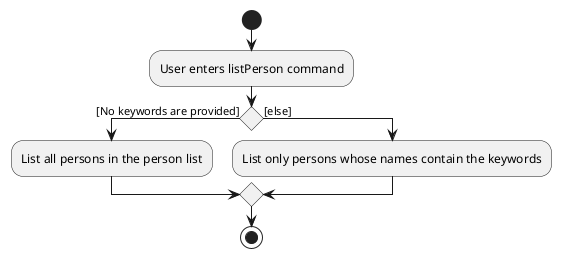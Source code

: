@startuml
!pragma useVerticalIf on
start
:User enters listPerson command;
if () then ([No keywords are provided])
  :List all persons in the person list;
else ([else])
  :List only persons whose names contain the keywords;
endif
stop
@enduml
